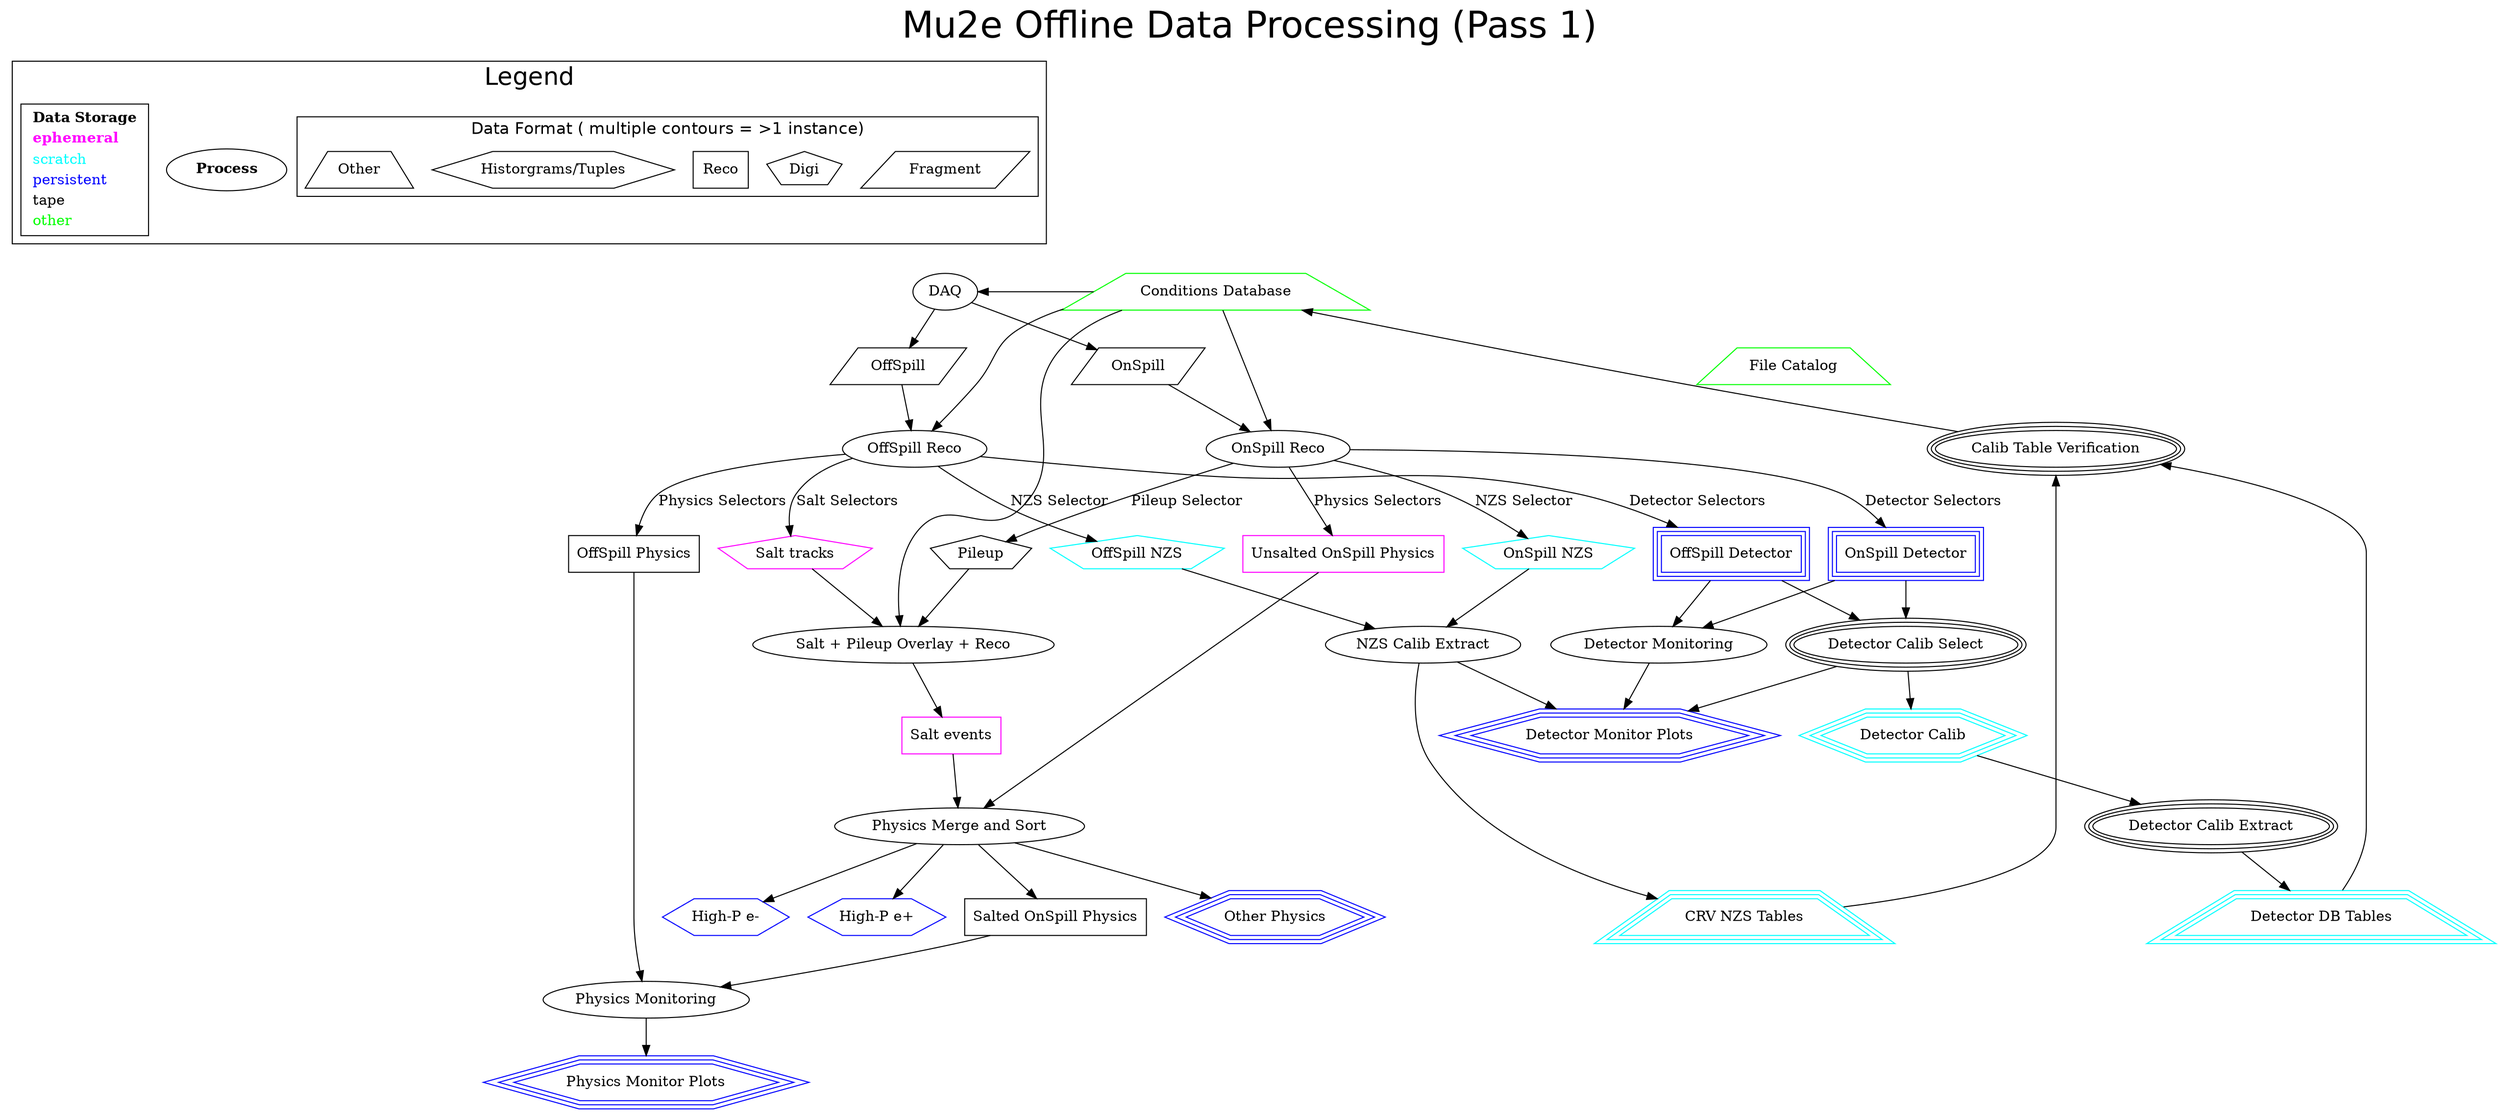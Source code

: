 digraph diagram {
  label="Mu2e Offline Data Processing (Pass 1)";
  fontname="Helvetica";
  fontsize="36";
  labelloc=t;
  subgraph clusterLegend {
    rankdir=TB;
    color="black";
    label="Legend";
    fontsize="24";


    process [shape=ellipse,color=black,
            label=<<table border="0" cellborder="0" cellspacing="1">
              <tr><td align="center"><b>Process</b></td></tr>
              </table>>];
    storage [shape=box,color=black,
            label=<<table border="0" cellborder="0" cellspacing="1">
              <tr><td align="center"><b>Data Storage</b></td></tr>
              <tr><td align="left"><b><font color="fuchsia">ephemeral</font></b></td></tr>
              <tr><td align="left"><font color="cyan">scratch</font></td></tr>
              <tr><td align="left"><font color="blue">persistent</font></td></tr>
              <tr><td align="left"><font color="black">tape</font></td></tr>
              <tr><td align="left"><font color="green">other</font></td></tr>
              </table>>];

   subgraph clustertype {
      label="Data Format ( multiple contours = >1 instance)";
      fontsize=16;
      raw [shape=parallelogram, label="Fragment" ];
      digi [shape=pentagon, label="Digi" ];
      reco [shape=box, label="Reco" ];
      tuple [shape=hexagon, label="Historgrams/Tuples" ];
      other [shape=trapezium, label="Other" ];
//      raw -> digi -> reco -> tuple -> other [penwidth=0.0];
      {rank=same raw digi reco tuple other};
   }
  }

  DAQ [
    label="DAQ",
    shape= ellipse
  ];
  ConditionsDB [ label="Conditions Database",
               shape=trapezium, color=green
  ];

  Catalog[ label="File Catalog",
               shape=trapezium, color=green
  ];

  // primary inputs, from DAQ
  OffSpillFragments [
    label="OffSpill",
    shape=parallelogram
  ];
  OnSpillFragments [
    label="OnSpill",
    shape=parallelogram
  ]
  // temporary on-disk samples
  //  - ephemeral collections, e.g. salt
  //  - accumulating collections, e.g. reconstructed signal-likes
  OnSpillUnsalted [
  label="Unsalted OnSpill Physics",
  shape=box,
  color="fuchsia"
  ];
  OffSpillPhysics [
    label="OffSpill Physics",
    shape=box,
    color="black"
  ];
  SaltTracks [
    label="Salt tracks",
    shape=pentagon,
    color="fuchsia"
  ];
  SaltEvents [
    label="Salt events",
    shape=box,
    color="fuchsia"
  ];
  OffSpillDetectorCalib [
    label="OffSpill Detector",
    shape=box,
    peripheries=3,
    color="blue"
  ];
  OnSpillDetectorCalib [
    label="OnSpill Detector",
    shape=box,
    peripheries=3,
    color="blue"
  ];
  OnSpillNZS [
    label="OnSpill NZS",
    shape=pentagon,
    color="cyan"
  ];
  OffSpillNZS [
    label="OffSpill NZS",
    shape=pentagon,
    color="cyan"
  ];
  Other [
    label="Other Physics"
      shape=hexagon,
    peripheries=3,
    color=blue
  ];

  HighPNegative [
    label="High-P e-",
    shape=hexagon,
    color=blue
  ];
  HighPPositive [
    label="High-P e+",
    shape=hexagon,
    color=blue
  ];
//  MultiTrack [
//    label="Multitrack",
//    shape=hexagon,
//    color=blue
//  ];
  OnSpillSalted [
    label="Salted OnSpill Physics",
    shape=box,
    color=black
  ];

  // tape-backed storage
  Pileup [
    label="Pileup",
    shape=pentagon
  ];
  DetCalib [
    label="Detector Calib",
    shape=hexagon,
    peripheries=3,
    color=cyan
  ];

  DetMonPlots [
    label="Detector Monitor Plots",
    shape=hexagon,
    peripheries=3,
    color=blue
  ];

  PhysMonPlots [
    label="Physics Monitor Plots",
    shape=hexagon,
    peripheries=3,
    color=blue
  ];

  DetDBTable [
    label="Detector DB Tables",
    shape=trapezium,
    peripheries=3,
    color=cyan
  ];

  NZSDBTable [
    label="CRV NZS Tables",
    peripheries=3,
    shape=trapezium,
    color=cyan
  ];

  // online high-level processing blocks
  OffSpillReco [
    label="OffSpill Reco"
      shape=oval
  ];
  OnSpillReco [
    label="OnSpill Reco"
      shape=oval
  ];

  // offline high-level processing blocks
  DetectorCalibSelect [
    label="Detector Calib Select",
    peripheries=3,
    shape=oval
  ];

  DetectorCalibExtract [
    label="Detector Calib Extract",
    peripheries=3,
    shape=oval
  ];

  NZSCalibExtract [
    label="NZS Calib Extract",
    shape=oval
  ];

  TableVerify [
    label="Calib Table Verification",
    shape=oval,
    peripheries=3
  ];

  DetectorMonitoring [
    label="Detector Monitoring",
    shape=oval
  ];


  SaltOverlay [
    label="Salt + Pileup Overlay + Reco",
    shape=oval
  ];
  PhysicsMerging [
    label="Physics Merge and Sort",
    shape=oval
  ];
  PhysicsMonitoring [
    label="Physics Monitoring",
    shape=oval
  ];


  // dependencies

  {rank=same ConditionsDB DAQ};
  {rank=same OnSpillReco OffSpillReco TableVerify};
  {rank=same OffSpillFragments OnSpillFragments Catalog};
  {rank=same DetDBTable NZSDBTable}

  ConditionsDB -> DAQ [constraint=false];
  ConditionsDB -> OnSpillReco;
  ConditionsDB -> OffSpillReco;
  ConditionsDB -> SaltOverlay;
  raw->DAQ [penwidth=0.0,arrowsize=0.0];
  DAQ->OffSpillFragments;
  DAQ->OnSpillFragments;
  OffSpillFragments -> OffSpillReco;
  OnSpillFragments  -> OnSpillReco;

  // ejc: no offSpill ``physics'' sample here?
  OffSpillReco -> OffSpillPhysics [label="Physics Selectors"];
  OffSpillReco -> SaltTracks [label="Salt Selectors" ];
  OffSpillReco -> OffSpillDetectorCalib [label="Detector Selectors"];
  OffSpillReco -> OffSpillNZS [label="NZS Selector"];

  OnSpillReco -> OnSpillUnsalted [label="Physics Selectors"];
  OnSpillReco -> Pileup [label="Pileup Selector"];
  OnSpillReco -> OnSpillDetectorCalib [label="Detector Selectors"];
  OnSpillReco -> OnSpillNZS [label="NZS Selector"];

  OffSpillDetectorCalib    -> DetectorCalibSelect;
  OnSpillDetectorCalib     -> DetectorCalibSelect;

  OffSpillDetectorCalib    -> DetectorMonitoring;
  OnSpillDetectorCalib     -> DetectorMonitoring;

  DetectorCalibSelect ->DetCalib;
  DetCalib -> DetectorCalibExtract;
  DetectorCalibExtract -> DetDBTable;

  DetDBTable -> TableVerify;
  TableVerify -> ConditionsDB;

  DetectorCalibSelect -> DetMonPlots;
  DetectorMonitoring -> DetMonPlots;

  OffSpillNZS -> NZSCalibExtract;
  OnSpillNZS -> NZSCalibExtract;
  NZSCalibExtract -> NZSDBTable;
  NZSCalibExtract -> DetMonPlots;
  NZSDBTable -> TableVerify;

  SaltTracks        -> SaltOverlay;
  Pileup -> SaltOverlay;
  SaltOverlay       -> SaltEvents;


  OnSpillUnsalted       -> PhysicsMerging;
  SaltEvents         -> PhysicsMerging;

  PhysicsMerging -> OnSpillSalted;
  PhysicsMerging -> HighPNegative;
  PhysicsMerging -> HighPPositive;
//  PhysicsMerging -> MultiTrack;
  PhysicsMerging -> Other;

  OffSpillPhysics -> PhysicsMonitoring;
  OnSpillSalted -> PhysicsMonitoring;
  PhysicsMonitoring -> PhysMonPlots;

}
